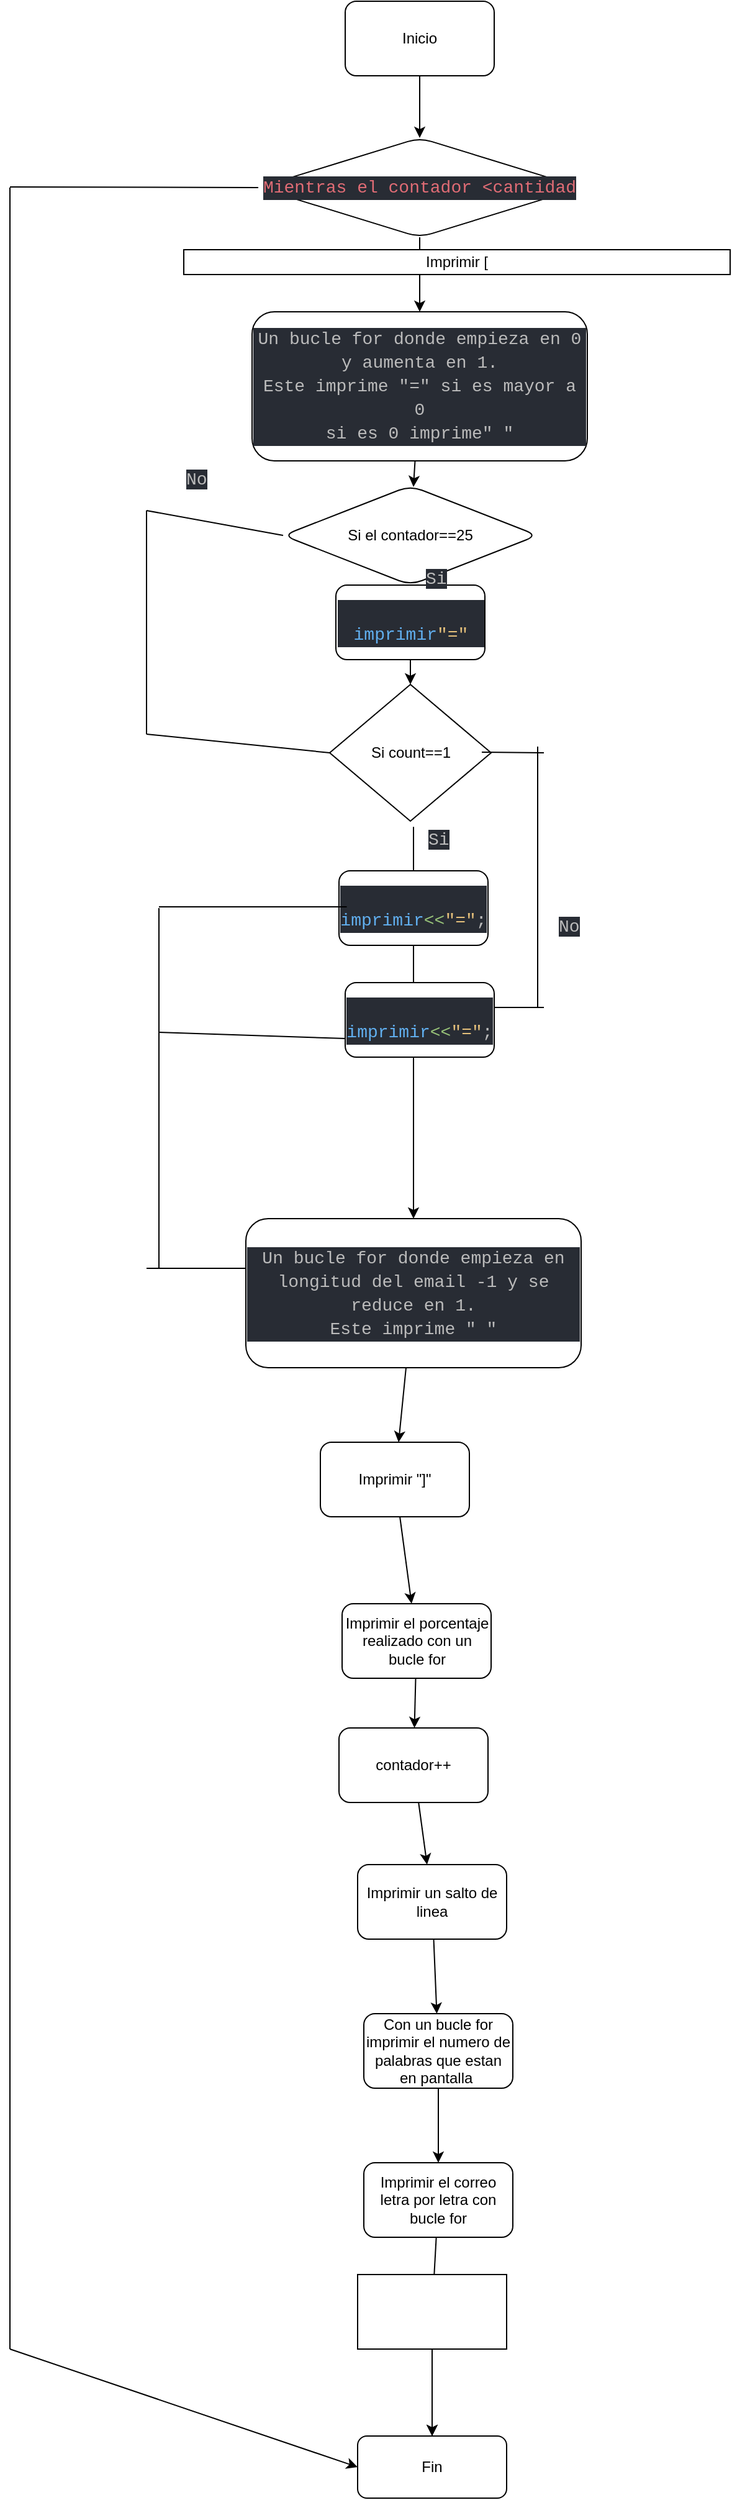 <mxfile>
    <diagram id="Ql3ghiGaYXuFBrgjSFxL" name="Page-1">
        <mxGraphModel dx="1358" dy="528" grid="1" gridSize="10" guides="1" tooltips="1" connect="1" arrows="1" fold="1" page="1" pageScale="1" pageWidth="850" pageHeight="1100" math="0" shadow="0">
            <root>
                <mxCell id="0"/>
                <mxCell id="1" parent="0"/>
                <mxCell id="6" value="" style="edgeStyle=none;html=1;" parent="1" source="2" target="5" edge="1">
                    <mxGeometry relative="1" as="geometry"/>
                </mxCell>
                <mxCell id="2" value="Inicio" style="rounded=1;whiteSpace=wrap;html=1;" parent="1" vertex="1">
                    <mxGeometry x="350" y="10" width="120" height="60" as="geometry"/>
                </mxCell>
                <mxCell id="10" value="" style="edgeStyle=none;html=1;" parent="1" source="5" target="9" edge="1">
                    <mxGeometry relative="1" as="geometry"/>
                </mxCell>
                <mxCell id="5" value="&lt;div style=&quot;background-color: rgb(40 , 44 , 52) ; font-family: &amp;#34;consolas&amp;#34; , &amp;#34;courier new&amp;#34; , monospace ; font-size: 14px ; line-height: 19px&quot;&gt;&lt;font color=&quot;#e06c75&quot;&gt;Mientras el contador &amp;lt;cantidad&lt;/font&gt;&lt;/div&gt;" style="rhombus;whiteSpace=wrap;html=1;rounded=1;" parent="1" vertex="1">
                    <mxGeometry x="280" y="120" width="260" height="80" as="geometry"/>
                </mxCell>
                <mxCell id="16" value="" style="edgeStyle=none;html=1;" parent="1" source="9" target="15" edge="1">
                    <mxGeometry relative="1" as="geometry"/>
                </mxCell>
                <mxCell id="9" value="&lt;div style=&quot;color: rgb(187 , 187 , 187) ; background-color: rgb(40 , 44 , 52) ; font-family: &amp;#34;consolas&amp;#34; , &amp;#34;courier new&amp;#34; , monospace ; font-size: 14px ; line-height: 19px&quot;&gt;&lt;div&gt;Un bucle for donde empieza en 0 y aumenta en 1.&lt;/div&gt;&lt;div&gt;Este imprime &quot;=&quot; si es mayor a 0&lt;/div&gt;&lt;div&gt;si es 0 imprime&quot; &quot;&lt;/div&gt;&lt;/div&gt;" style="whiteSpace=wrap;html=1;rounded=1;" parent="1" vertex="1">
                    <mxGeometry x="275" y="260" width="270" height="120" as="geometry"/>
                </mxCell>
                <mxCell id="18" value="" style="edgeStyle=none;html=1;" parent="1" source="15" target="17" edge="1">
                    <mxGeometry relative="1" as="geometry"/>
                </mxCell>
                <mxCell id="15" value="Si el contador==25" style="rhombus;whiteSpace=wrap;html=1;rounded=1;" parent="1" vertex="1">
                    <mxGeometry x="300" y="400" width="205" height="80" as="geometry"/>
                </mxCell>
                <mxCell id="234" value="" style="edgeStyle=none;html=1;" edge="1" parent="1" source="17" target="233">
                    <mxGeometry relative="1" as="geometry"/>
                </mxCell>
                <mxCell id="17" value="&lt;div style=&quot;background-color: rgb(40 , 44 , 52) ; font-family: &amp;#34;consolas&amp;#34; , &amp;#34;courier new&amp;#34; , monospace ; font-size: 14px ; line-height: 19px&quot;&gt;&lt;span style=&quot;color: rgb(187 , 187 , 187)&quot;&gt;&amp;nbsp; &amp;nbsp; &amp;nbsp; &amp;nbsp; &lt;/span&gt;&lt;font color=&quot;#61afef&quot;&gt;imprimir&lt;/font&gt;&lt;span style=&quot;color: rgb(229 , 192 , 123)&quot;&gt;&quot;=&quot;&lt;/span&gt;&lt;/div&gt;" style="whiteSpace=wrap;html=1;rounded=1;" parent="1" vertex="1">
                    <mxGeometry x="342.5" y="480" width="120" height="60" as="geometry"/>
                </mxCell>
                <mxCell id="19" value="" style="endArrow=none;html=1;exitX=0;exitY=0.5;exitDx=0;exitDy=0;" parent="1" source="15" edge="1">
                    <mxGeometry width="50" height="50" relative="1" as="geometry">
                        <mxPoint x="400" y="400" as="sourcePoint"/>
                        <mxPoint x="190" y="420" as="targetPoint"/>
                    </mxGeometry>
                </mxCell>
                <mxCell id="20" value="" style="endArrow=none;html=1;" parent="1" edge="1">
                    <mxGeometry width="50" height="50" relative="1" as="geometry">
                        <mxPoint x="190" y="600" as="sourcePoint"/>
                        <mxPoint x="190" y="420" as="targetPoint"/>
                    </mxGeometry>
                </mxCell>
                <mxCell id="21" value="" style="endArrow=none;html=1;exitX=0;exitY=0.5;exitDx=0;exitDy=0;" parent="1" edge="1" source="233">
                    <mxGeometry width="50" height="50" relative="1" as="geometry">
                        <mxPoint x="340" y="600" as="sourcePoint"/>
                        <mxPoint x="190" y="600" as="targetPoint"/>
                    </mxGeometry>
                </mxCell>
                <mxCell id="32" value="" style="edgeStyle=none;html=1;entryX=0.5;entryY=0;entryDx=0;entryDy=0;" parent="1" source="22" target="30" edge="1">
                    <mxGeometry relative="1" as="geometry">
                        <mxPoint x="405" y="750" as="targetPoint"/>
                        <Array as="points">
                            <mxPoint x="405" y="670"/>
                        </Array>
                    </mxGeometry>
                </mxCell>
                <mxCell id="22" value="&lt;div style=&quot;background-color: rgb(40 , 44 , 52) ; font-family: &amp;#34;consolas&amp;#34; , &amp;#34;courier new&amp;#34; , monospace ; font-size: 14px ; line-height: 19px&quot;&gt;&lt;div style=&quot;font-family: &amp;#34;consolas&amp;#34; , &amp;#34;courier new&amp;#34; , monospace ; line-height: 19px&quot;&gt;&lt;font color=&quot;#bbbbbb&quot;&gt;&amp;nbsp; &amp;nbsp; &amp;nbsp; &amp;nbsp; &amp;nbsp; &amp;nbsp; &lt;/font&gt;&lt;font color=&quot;#61afef&quot;&gt;imprimir&lt;/font&gt;&lt;span style=&quot;color: rgb(152 , 195 , 121)&quot;&gt;&amp;lt;&amp;lt;&lt;/span&gt;&lt;span style=&quot;color: rgb(229 , 192 , 123)&quot;&gt;&quot;=&quot;&lt;/span&gt;&lt;font color=&quot;#bbbbbb&quot;&gt;;&lt;/font&gt;&lt;/div&gt;&lt;/div&gt;" style="whiteSpace=wrap;html=1;rounded=1;" parent="1" vertex="1">
                    <mxGeometry x="345" y="710" width="120" height="60" as="geometry"/>
                </mxCell>
                <mxCell id="24" value="&lt;span style=&quot;color: rgb(187 , 187 , 187) ; font-family: &amp;#34;consolas&amp;#34; , &amp;#34;courier new&amp;#34; , monospace ; font-size: 14px ; font-style: normal ; font-weight: 400 ; letter-spacing: normal ; text-align: center ; text-indent: 0px ; text-transform: none ; word-spacing: 0px ; background-color: rgb(40 , 44 , 52) ; display: inline ; float: none&quot;&gt;Si&lt;/span&gt;" style="text;whiteSpace=wrap;html=1;" parent="1" vertex="1">
                    <mxGeometry x="412.5" y="460" width="50" height="30" as="geometry"/>
                </mxCell>
                <mxCell id="25" value="&lt;span style=&quot;color: rgb(187 , 187 , 187) ; font-family: &amp;#34;consolas&amp;#34; , &amp;#34;courier new&amp;#34; , monospace ; font-size: 14px ; font-style: normal ; font-weight: 400 ; letter-spacing: normal ; text-align: center ; text-indent: 0px ; text-transform: none ; word-spacing: 0px ; background-color: rgb(40 , 44 , 52) ; display: inline ; float: none&quot;&gt;No&lt;/span&gt;" style="text;whiteSpace=wrap;html=1;" parent="1" vertex="1">
                    <mxGeometry x="220" y="380" width="50" height="30" as="geometry"/>
                </mxCell>
                <mxCell id="28" value="" style="endArrow=none;html=1;" parent="1" edge="1">
                    <mxGeometry width="50" height="50" relative="1" as="geometry">
                        <mxPoint x="510" y="820" as="sourcePoint"/>
                        <mxPoint x="470" y="820" as="targetPoint"/>
                    </mxGeometry>
                </mxCell>
                <mxCell id="216" value="" style="edgeStyle=none;html=1;" parent="1" source="30" target="215" edge="1">
                    <mxGeometry relative="1" as="geometry"/>
                </mxCell>
                <mxCell id="30" value="&lt;div style=&quot;color: rgb(187 , 187 , 187) ; background-color: rgb(40 , 44 , 52) ; font-family: &amp;#34;consolas&amp;#34; , &amp;#34;courier new&amp;#34; , monospace ; font-size: 14px ; line-height: 19px&quot;&gt;&lt;div&gt;Un bucle for donde empieza en longitud del email -1 y se reduce en 1.&lt;/div&gt;&lt;div&gt;Este imprime &quot; &quot;&lt;/div&gt;&lt;/div&gt;" style="whiteSpace=wrap;html=1;rounded=1;" parent="1" vertex="1">
                    <mxGeometry x="270" y="990" width="270" height="120" as="geometry"/>
                </mxCell>
                <mxCell id="218" value="" style="edgeStyle=none;html=1;" parent="1" source="215" target="217" edge="1">
                    <mxGeometry relative="1" as="geometry"/>
                </mxCell>
                <mxCell id="215" value="Imprimir &quot;]&quot;" style="whiteSpace=wrap;html=1;rounded=1;" parent="1" vertex="1">
                    <mxGeometry x="330" y="1170" width="120" height="60" as="geometry"/>
                </mxCell>
                <mxCell id="220" value="" style="edgeStyle=none;html=1;" parent="1" source="217" target="219" edge="1">
                    <mxGeometry relative="1" as="geometry"/>
                </mxCell>
                <mxCell id="217" value="Imprimir el porcentaje realizado con un bucle for" style="whiteSpace=wrap;html=1;rounded=1;" parent="1" vertex="1">
                    <mxGeometry x="347.5" y="1300" width="120" height="60" as="geometry"/>
                </mxCell>
                <mxCell id="222" value="" style="edgeStyle=none;html=1;" parent="1" source="219" target="221" edge="1">
                    <mxGeometry relative="1" as="geometry"/>
                </mxCell>
                <mxCell id="219" value="contador++" style="whiteSpace=wrap;html=1;rounded=1;" parent="1" vertex="1">
                    <mxGeometry x="345" y="1400" width="120" height="60" as="geometry"/>
                </mxCell>
                <mxCell id="224" value="" style="edgeStyle=none;html=1;" parent="1" source="221" target="223" edge="1">
                    <mxGeometry relative="1" as="geometry"/>
                </mxCell>
                <mxCell id="221" value="Imprimir un salto de linea" style="whiteSpace=wrap;html=1;rounded=1;" parent="1" vertex="1">
                    <mxGeometry x="360" y="1510" width="120" height="60" as="geometry"/>
                </mxCell>
                <mxCell id="226" value="" style="edgeStyle=none;html=1;" parent="1" source="223" target="225" edge="1">
                    <mxGeometry relative="1" as="geometry"/>
                </mxCell>
                <mxCell id="223" value="Con un bucle for imprimir el numero de palabras que estan en pantalla&amp;nbsp;" style="whiteSpace=wrap;html=1;rounded=1;" parent="1" vertex="1">
                    <mxGeometry x="365" y="1630" width="120" height="60" as="geometry"/>
                </mxCell>
                <mxCell id="235" value="" style="edgeStyle=none;html=1;startArrow=none;" edge="1" parent="1" source="248" target="231">
                    <mxGeometry relative="1" as="geometry"/>
                </mxCell>
                <mxCell id="225" value="Imprimir el correo letra por letra con bucle for" style="whiteSpace=wrap;html=1;rounded=1;" parent="1" vertex="1">
                    <mxGeometry x="365" y="1750" width="120" height="60" as="geometry"/>
                </mxCell>
                <mxCell id="227" value="" style="endArrow=none;html=1;" parent="1" edge="1">
                    <mxGeometry width="50" height="50" relative="1" as="geometry">
                        <mxPoint x="80" y="1900" as="sourcePoint"/>
                        <mxPoint x="80" y="160" as="targetPoint"/>
                    </mxGeometry>
                </mxCell>
                <mxCell id="228" value="" style="endArrow=none;html=1;" parent="1" edge="1">
                    <mxGeometry width="50" height="50" relative="1" as="geometry">
                        <mxPoint x="400" y="1640" as="sourcePoint"/>
                        <mxPoint x="400" y="1640" as="targetPoint"/>
                    </mxGeometry>
                </mxCell>
                <mxCell id="230" value="" style="endArrow=classic;html=1;entryX=0;entryY=0.5;entryDx=0;entryDy=0;" parent="1" edge="1" target="231">
                    <mxGeometry width="50" height="50" relative="1" as="geometry">
                        <mxPoint x="80" y="1900" as="sourcePoint"/>
                        <mxPoint x="377.5" y="1800" as="targetPoint"/>
                    </mxGeometry>
                </mxCell>
                <mxCell id="231" value="Fin" style="rounded=1;whiteSpace=wrap;html=1;" parent="1" vertex="1">
                    <mxGeometry x="360" y="1970" width="120" height="50" as="geometry"/>
                </mxCell>
                <mxCell id="232" value="" style="endArrow=none;html=1;exitX=0;exitY=0.5;exitDx=0;exitDy=0;" parent="1" source="5" edge="1">
                    <mxGeometry width="50" height="50" relative="1" as="geometry">
                        <mxPoint x="190" y="159.5" as="sourcePoint"/>
                        <mxPoint x="80" y="159.5" as="targetPoint"/>
                    </mxGeometry>
                </mxCell>
                <mxCell id="233" value="Si count==1" style="rhombus;whiteSpace=wrap;html=1;" vertex="1" parent="1">
                    <mxGeometry x="337.5" y="560" width="130" height="110" as="geometry"/>
                </mxCell>
                <mxCell id="236" value="&lt;span style=&quot;color: rgb(187 , 187 , 187) ; font-family: &amp;#34;consolas&amp;#34; , &amp;#34;courier new&amp;#34; , monospace ; font-size: 14px ; font-style: normal ; font-weight: 400 ; letter-spacing: normal ; text-align: center ; text-indent: 0px ; text-transform: none ; word-spacing: 0px ; background-color: rgb(40 , 44 , 52) ; display: inline ; float: none&quot;&gt;Si&lt;/span&gt;" style="text;whiteSpace=wrap;html=1;" vertex="1" parent="1">
                    <mxGeometry x="415" y="670" width="50" height="30" as="geometry"/>
                </mxCell>
                <mxCell id="237" value="&lt;span style=&quot;color: rgb(187 , 187 , 187) ; font-family: &amp;#34;consolas&amp;#34; , &amp;#34;courier new&amp;#34; , monospace ; font-size: 14px ; font-style: normal ; font-weight: 400 ; letter-spacing: normal ; text-align: center ; text-indent: 0px ; text-transform: none ; word-spacing: 0px ; background-color: rgb(40 , 44 , 52) ; display: inline ; float: none&quot;&gt;No&lt;/span&gt;" style="text;whiteSpace=wrap;html=1;" vertex="1" parent="1">
                    <mxGeometry x="520" y="740" width="50" height="30" as="geometry"/>
                </mxCell>
                <mxCell id="238" value="" style="endArrow=none;html=1;" edge="1" parent="1">
                    <mxGeometry width="50" height="50" relative="1" as="geometry">
                        <mxPoint x="505" y="820" as="sourcePoint"/>
                        <mxPoint x="505" y="610" as="targetPoint"/>
                    </mxGeometry>
                </mxCell>
                <mxCell id="241" value="" style="endArrow=none;html=1;" edge="1" parent="1">
                    <mxGeometry width="50" height="50" relative="1" as="geometry">
                        <mxPoint x="510" y="615" as="sourcePoint"/>
                        <mxPoint x="460" y="614.5" as="targetPoint"/>
                    </mxGeometry>
                </mxCell>
                <mxCell id="242" value="&lt;div style=&quot;background-color: rgb(40 , 44 , 52) ; font-family: &amp;#34;consolas&amp;#34; , &amp;#34;courier new&amp;#34; , monospace ; font-size: 14px ; line-height: 19px&quot;&gt;&lt;div style=&quot;font-family: &amp;#34;consolas&amp;#34; , &amp;#34;courier new&amp;#34; , monospace ; line-height: 19px&quot;&gt;&lt;font color=&quot;#bbbbbb&quot;&gt;&amp;nbsp; &amp;nbsp; &amp;nbsp; &amp;nbsp; &amp;nbsp; &amp;nbsp; &lt;/font&gt;&lt;font color=&quot;#61afef&quot;&gt;imprimir&lt;/font&gt;&lt;span style=&quot;color: rgb(152 , 195 , 121)&quot;&gt;&amp;lt;&amp;lt;&lt;/span&gt;&lt;span style=&quot;color: rgb(229 , 192 , 123)&quot;&gt;&quot;=&quot;&lt;/span&gt;&lt;font color=&quot;#bbbbbb&quot;&gt;;&lt;/font&gt;&lt;/div&gt;&lt;/div&gt;" style="whiteSpace=wrap;html=1;rounded=1;" vertex="1" parent="1">
                    <mxGeometry x="350" y="800" width="120" height="60" as="geometry"/>
                </mxCell>
                <mxCell id="243" value="" style="endArrow=none;html=1;" edge="1" parent="1">
                    <mxGeometry width="50" height="50" relative="1" as="geometry">
                        <mxPoint x="351.25" y="739" as="sourcePoint"/>
                        <mxPoint x="200" y="739" as="targetPoint"/>
                    </mxGeometry>
                </mxCell>
                <mxCell id="244" value="" style="endArrow=none;html=1;" edge="1" parent="1">
                    <mxGeometry width="50" height="50" relative="1" as="geometry">
                        <mxPoint x="200" y="1030" as="sourcePoint"/>
                        <mxPoint x="200" y="740" as="targetPoint"/>
                    </mxGeometry>
                </mxCell>
                <mxCell id="245" value="" style="endArrow=none;html=1;exitX=0;exitY=0.75;exitDx=0;exitDy=0;" edge="1" parent="1" source="242">
                    <mxGeometry width="50" height="50" relative="1" as="geometry">
                        <mxPoint x="250" y="840.5" as="sourcePoint"/>
                        <mxPoint x="200" y="840" as="targetPoint"/>
                    </mxGeometry>
                </mxCell>
                <mxCell id="246" value="Imprimir [" style="rounded=0;whiteSpace=wrap;html=1;" vertex="1" parent="1">
                    <mxGeometry x="220" y="210" width="440" height="20" as="geometry"/>
                </mxCell>
                <mxCell id="247" value="" style="endArrow=none;html=1;exitX=0;exitY=0.333;exitDx=0;exitDy=0;exitPerimeter=0;" edge="1" parent="1" source="30">
                    <mxGeometry width="50" height="50" relative="1" as="geometry">
                        <mxPoint x="240" y="1030.5" as="sourcePoint"/>
                        <mxPoint x="190" y="1030" as="targetPoint"/>
                    </mxGeometry>
                </mxCell>
                <mxCell id="250" value="" style="edgeStyle=none;html=1;" edge="1" parent="1" source="248" target="231">
                    <mxGeometry relative="1" as="geometry"/>
                </mxCell>
                <mxCell id="248" value="" style="rounded=0;whiteSpace=wrap;html=1;" vertex="1" parent="1">
                    <mxGeometry x="360" y="1840" width="120" height="60" as="geometry"/>
                </mxCell>
                <mxCell id="251" value="" style="edgeStyle=none;html=1;endArrow=none;" edge="1" parent="1" source="225" target="248">
                    <mxGeometry relative="1" as="geometry">
                        <mxPoint x="424.302" y="1810" as="sourcePoint"/>
                        <mxPoint x="420.581" y="1970" as="targetPoint"/>
                    </mxGeometry>
                </mxCell>
            </root>
        </mxGraphModel>
    </diagram>
</mxfile>